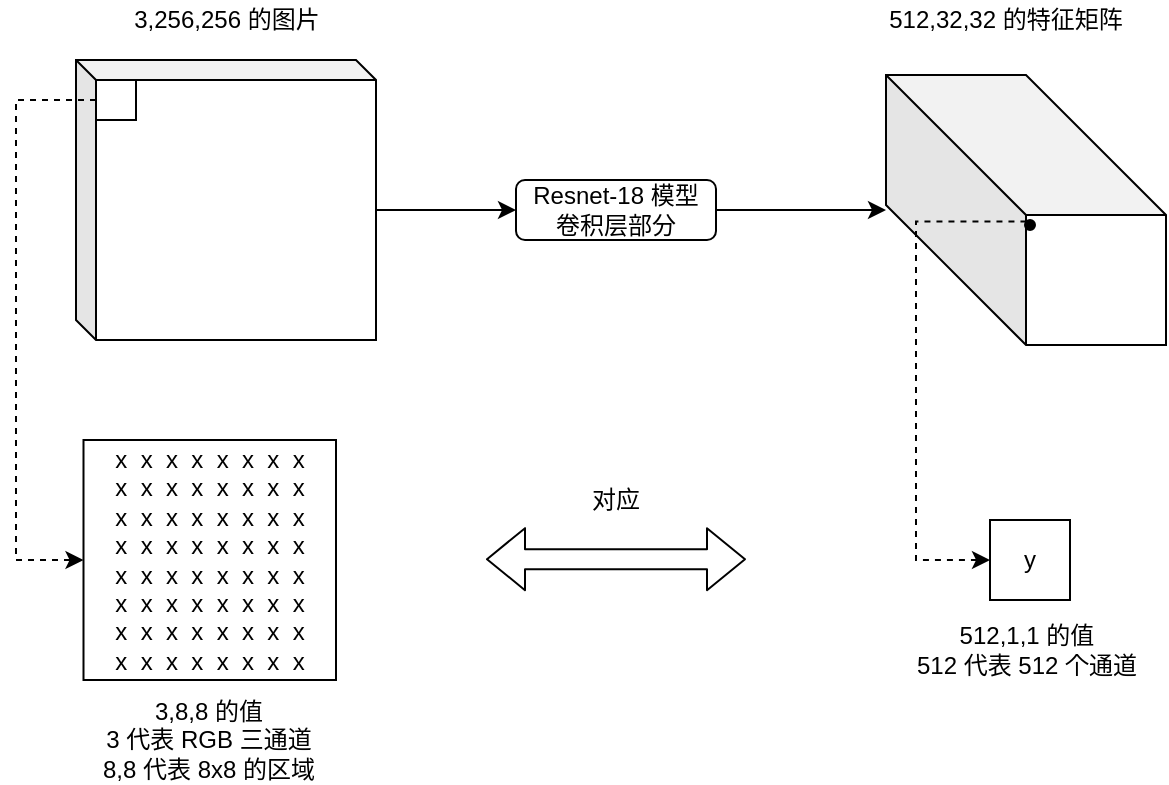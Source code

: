 <mxfile version="13.6.2" type="device"><diagram id="FBRUBu4l_AyCc0waUDff" name="Page-1"><mxGraphModel dx="1102" dy="783" grid="1" gridSize="10" guides="1" tooltips="1" connect="1" arrows="1" fold="1" page="1" pageScale="1" pageWidth="827" pageHeight="1169" math="0" shadow="0"><root><mxCell id="0"/><mxCell id="1" parent="0"/><mxCell id="xK6wlr4HJOH-8pmBifzU-7" style="edgeStyle=orthogonalEdgeStyle;rounded=0;orthogonalLoop=1;jettySize=auto;html=1;exitX=0;exitY=0;exitDx=150;exitDy=75;exitPerimeter=0;" edge="1" parent="1" source="xK6wlr4HJOH-8pmBifzU-4" target="xK6wlr4HJOH-8pmBifzU-6"><mxGeometry relative="1" as="geometry"/></mxCell><mxCell id="xK6wlr4HJOH-8pmBifzU-4" value="" style="shape=cube;whiteSpace=wrap;html=1;boundedLbl=1;backgroundOutline=1;darkOpacity=0.05;darkOpacity2=0.1;size=10;" vertex="1" parent="1"><mxGeometry x="40" y="40" width="150" height="140" as="geometry"/></mxCell><mxCell id="xK6wlr4HJOH-8pmBifzU-10" style="edgeStyle=orthogonalEdgeStyle;rounded=0;orthogonalLoop=1;jettySize=auto;html=1;exitX=1;exitY=0.5;exitDx=0;exitDy=0;" edge="1" parent="1" source="xK6wlr4HJOH-8pmBifzU-6" target="xK6wlr4HJOH-8pmBifzU-9"><mxGeometry relative="1" as="geometry"/></mxCell><mxCell id="xK6wlr4HJOH-8pmBifzU-6" value="Resnet-18 模型&lt;br&gt;卷积层部分" style="rounded=1;whiteSpace=wrap;html=1;" vertex="1" parent="1"><mxGeometry x="260" y="100" width="100" height="30" as="geometry"/></mxCell><mxCell id="xK6wlr4HJOH-8pmBifzU-8" value="3,256,256 的图片" style="text;html=1;strokeColor=none;fillColor=none;align=center;verticalAlign=middle;whiteSpace=wrap;rounded=0;" vertex="1" parent="1"><mxGeometry x="67.5" y="10" width="95" height="20" as="geometry"/></mxCell><mxCell id="xK6wlr4HJOH-8pmBifzU-9" value="" style="shape=cube;whiteSpace=wrap;html=1;boundedLbl=1;backgroundOutline=1;darkOpacity=0.05;darkOpacity2=0.1;size=70;" vertex="1" parent="1"><mxGeometry x="445" y="47.5" width="140" height="135" as="geometry"/></mxCell><mxCell id="xK6wlr4HJOH-8pmBifzU-11" value="512,32,32 的特征矩阵" style="text;html=1;strokeColor=none;fillColor=none;align=center;verticalAlign=middle;whiteSpace=wrap;rounded=0;" vertex="1" parent="1"><mxGeometry x="445" y="10" width="120" height="20" as="geometry"/></mxCell><mxCell id="xK6wlr4HJOH-8pmBifzU-15" style="edgeStyle=orthogonalEdgeStyle;rounded=0;orthogonalLoop=1;jettySize=auto;html=1;exitX=0;exitY=0.5;exitDx=0;exitDy=0;entryX=0;entryY=0.5;entryDx=0;entryDy=0;dashed=1;" edge="1" parent="1" source="xK6wlr4HJOH-8pmBifzU-13" target="xK6wlr4HJOH-8pmBifzU-14"><mxGeometry relative="1" as="geometry"><Array as="points"><mxPoint x="10" y="60"/><mxPoint x="10" y="290"/></Array></mxGeometry></mxCell><mxCell id="xK6wlr4HJOH-8pmBifzU-13" value="" style="rounded=0;whiteSpace=wrap;html=1;" vertex="1" parent="1"><mxGeometry x="50" y="50" width="20" height="20" as="geometry"/></mxCell><mxCell id="xK6wlr4HJOH-8pmBifzU-14" value="x&amp;nbsp; x&amp;nbsp; x&amp;nbsp; x&amp;nbsp; x&amp;nbsp; x&amp;nbsp; x&amp;nbsp; x&lt;br&gt;x&amp;nbsp; x&amp;nbsp; x&amp;nbsp; x&amp;nbsp; x&amp;nbsp; x&amp;nbsp; x&amp;nbsp; x&lt;br&gt;x&amp;nbsp; x&amp;nbsp; x&amp;nbsp; x&amp;nbsp; x&amp;nbsp; x&amp;nbsp; x&amp;nbsp; x&lt;br&gt;x&amp;nbsp; x&amp;nbsp; x&amp;nbsp; x&amp;nbsp; x&amp;nbsp; x&amp;nbsp; x&amp;nbsp; x&lt;br&gt;x&amp;nbsp; x&amp;nbsp; x&amp;nbsp; x&amp;nbsp; x&amp;nbsp; x&amp;nbsp; x&amp;nbsp; x&lt;br&gt;x&amp;nbsp; x&amp;nbsp; x&amp;nbsp; x&amp;nbsp; x&amp;nbsp; x&amp;nbsp; x&amp;nbsp; x&lt;br&gt;x&amp;nbsp; x&amp;nbsp; x&amp;nbsp; x&amp;nbsp; x&amp;nbsp; x&amp;nbsp; x&amp;nbsp; x&lt;br&gt;x&amp;nbsp; x&amp;nbsp; x&amp;nbsp; x&amp;nbsp; x&amp;nbsp; x&amp;nbsp; x&amp;nbsp; x" style="rounded=0;whiteSpace=wrap;html=1;" vertex="1" parent="1"><mxGeometry x="43.75" y="230" width="126.25" height="120" as="geometry"/></mxCell><mxCell id="xK6wlr4HJOH-8pmBifzU-16" value="3,8,8 的值&lt;br&gt;3 代表 RGB 三通道&lt;br&gt;8,8 代表 8x8 的区域" style="text;html=1;strokeColor=none;fillColor=none;align=center;verticalAlign=middle;whiteSpace=wrap;rounded=0;" vertex="1" parent="1"><mxGeometry x="40.32" y="360" width="133.12" height="40" as="geometry"/></mxCell><mxCell id="xK6wlr4HJOH-8pmBifzU-17" value="y" style="rounded=0;whiteSpace=wrap;html=1;" vertex="1" parent="1"><mxGeometry x="497" y="270" width="40" height="40" as="geometry"/></mxCell><mxCell id="xK6wlr4HJOH-8pmBifzU-21" style="edgeStyle=orthogonalEdgeStyle;rounded=0;orthogonalLoop=1;jettySize=auto;html=1;exitX=0;exitY=0;exitDx=0;exitDy=0;entryX=0;entryY=0.5;entryDx=0;entryDy=0;dashed=1;" edge="1" parent="1" source="xK6wlr4HJOH-8pmBifzU-20" target="xK6wlr4HJOH-8pmBifzU-17"><mxGeometry relative="1" as="geometry"><Array as="points"><mxPoint x="460" y="121"/><mxPoint x="460" y="290"/></Array></mxGeometry></mxCell><mxCell id="xK6wlr4HJOH-8pmBifzU-20" value="" style="ellipse;whiteSpace=wrap;html=1;aspect=fixed;fillColor=#000000;" vertex="1" parent="1"><mxGeometry x="514.5" y="120" width="5" height="5" as="geometry"/></mxCell><mxCell id="xK6wlr4HJOH-8pmBifzU-22" value="512,1,1 的值&lt;br&gt;512 代表 512 个通道" style="text;html=1;strokeColor=none;fillColor=none;align=center;verticalAlign=middle;whiteSpace=wrap;rounded=0;" vertex="1" parent="1"><mxGeometry x="457.5" y="320" width="115" height="30" as="geometry"/></mxCell><mxCell id="xK6wlr4HJOH-8pmBifzU-24" value="" style="shape=flexArrow;endArrow=classic;startArrow=classic;html=1;" edge="1" parent="1"><mxGeometry width="50" height="50" relative="1" as="geometry"><mxPoint x="245" y="289.58" as="sourcePoint"/><mxPoint x="375" y="289.58" as="targetPoint"/></mxGeometry></mxCell><mxCell id="xK6wlr4HJOH-8pmBifzU-26" value="对应" style="text;html=1;strokeColor=none;fillColor=none;align=center;verticalAlign=middle;whiteSpace=wrap;rounded=0;" vertex="1" parent="1"><mxGeometry x="290" y="250" width="40" height="20" as="geometry"/></mxCell></root></mxGraphModel></diagram></mxfile>